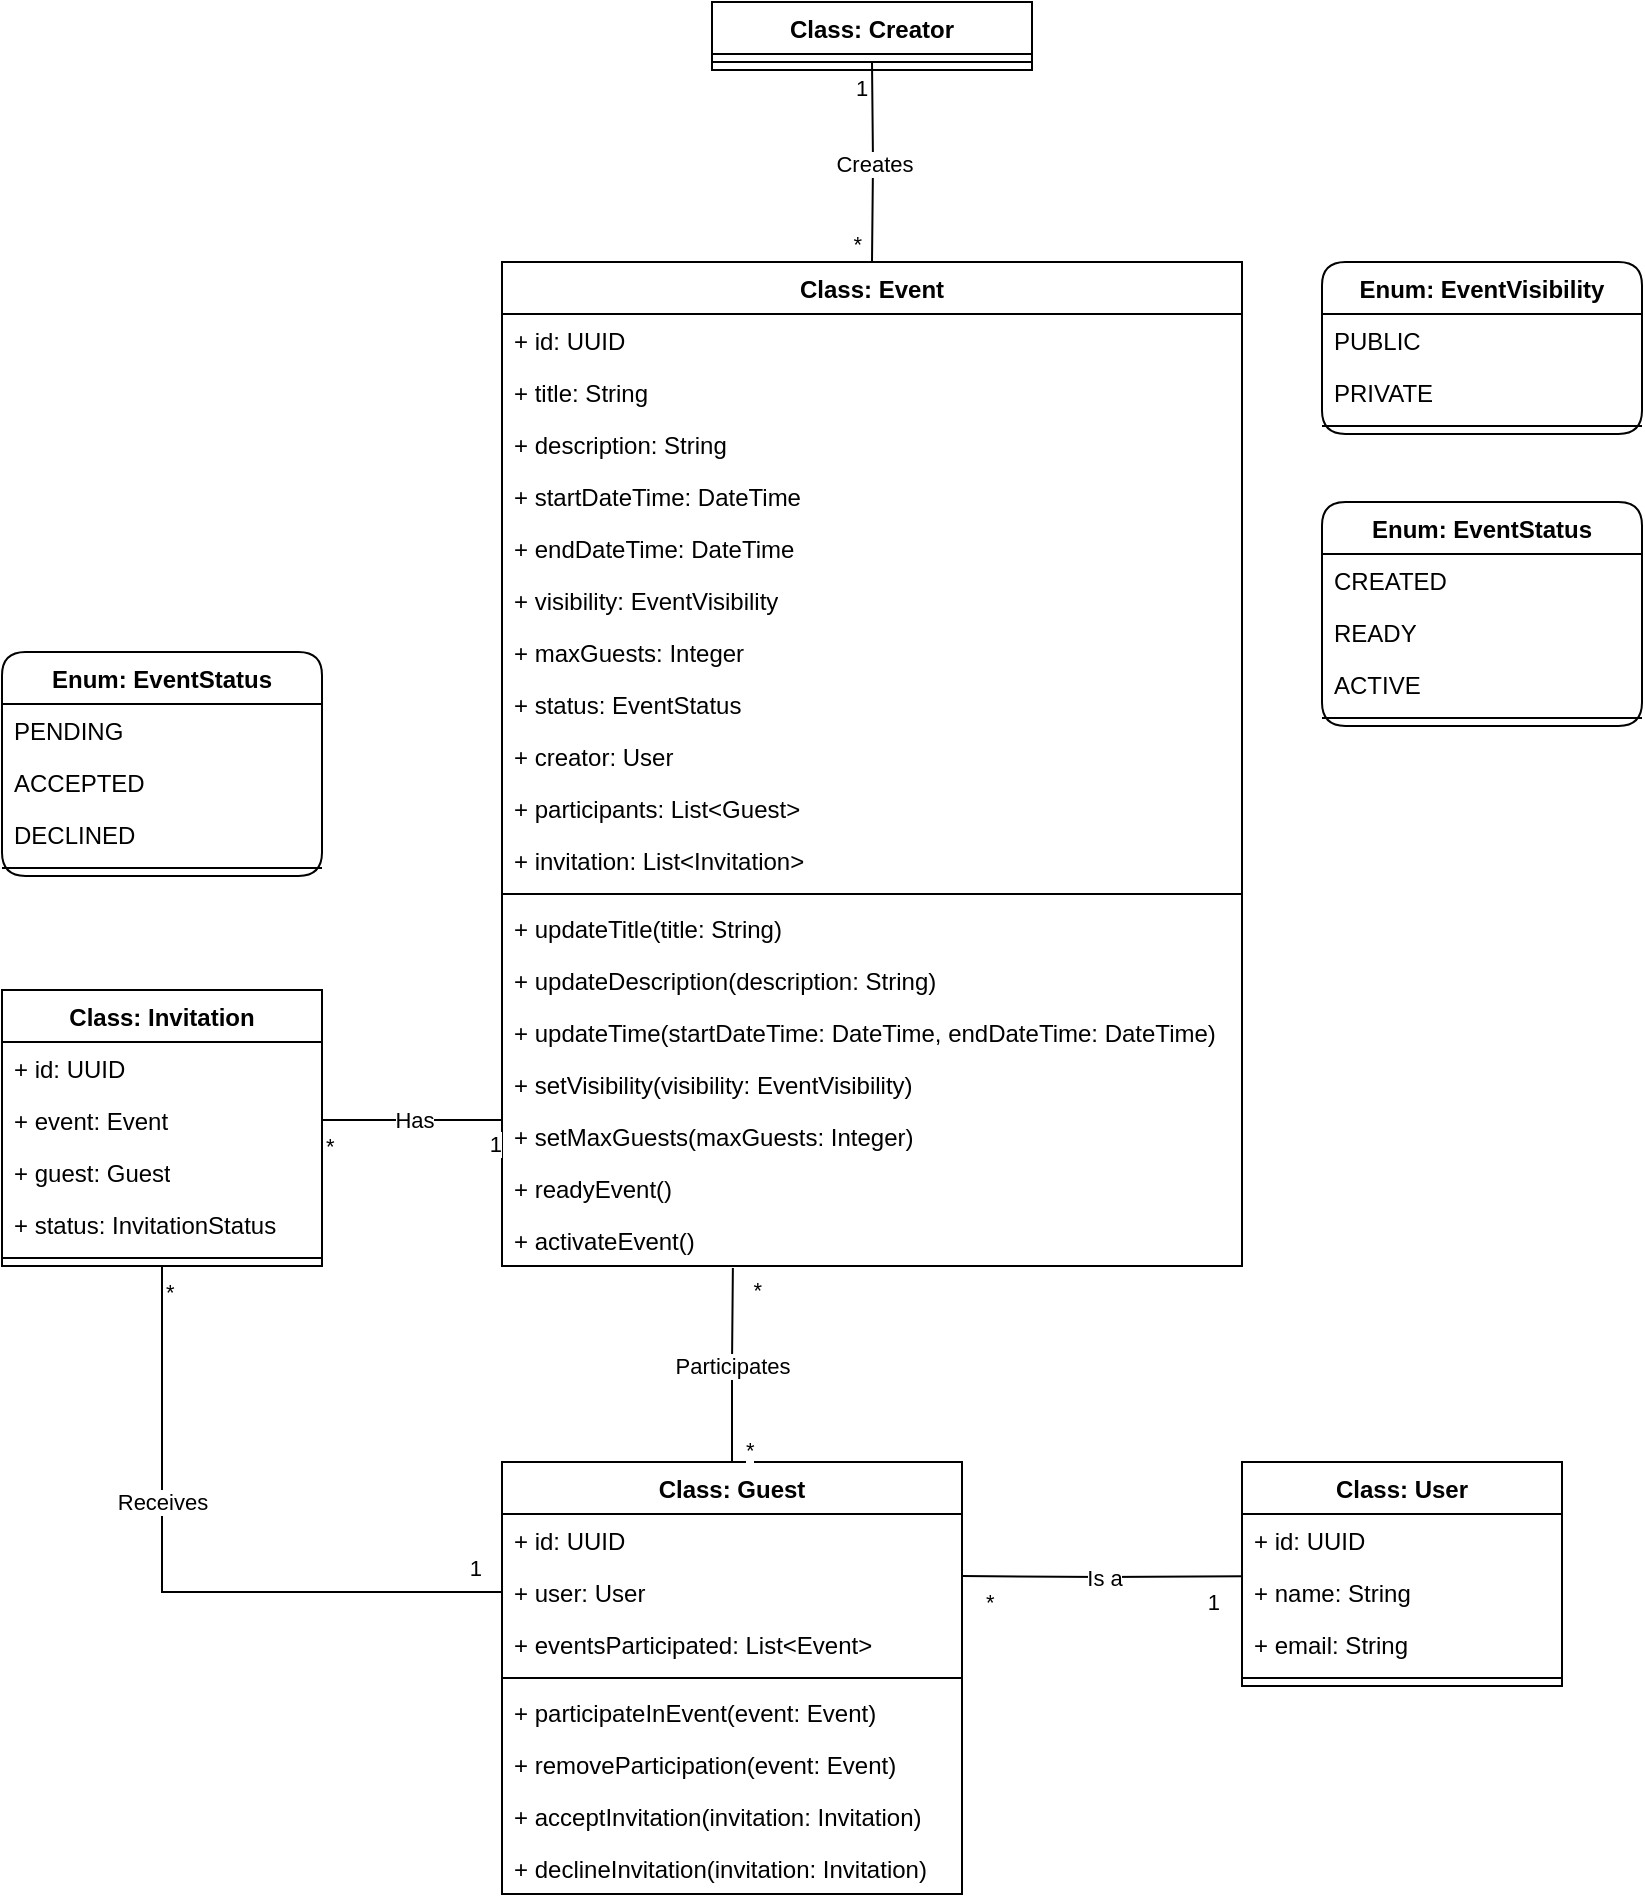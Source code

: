 <mxfile version="26.0.13">
  <diagram name="Page-1" id="c4acf3e9-155e-7222-9cf6-157b1a14988f">
    <mxGraphModel dx="3402" dy="1355" grid="1" gridSize="10" guides="1" tooltips="1" connect="1" arrows="1" fold="1" page="1" pageScale="1" pageWidth="850" pageHeight="1100" background="none" math="0" shadow="0">
      <root>
        <mxCell id="0" />
        <mxCell id="1" parent="0" />
        <mxCell id="Xn8EtSYE7OZDHUcA9wgm-10" value="Class: Event" style="swimlane;fontStyle=1;align=center;verticalAlign=top;childLayout=stackLayout;horizontal=1;startSize=26;horizontalStack=0;resizeParent=1;resizeParentMax=0;resizeLast=0;collapsible=1;marginBottom=0;whiteSpace=wrap;html=1;" vertex="1" parent="1">
          <mxGeometry x="250" y="133" width="370" height="502" as="geometry" />
        </mxCell>
        <mxCell id="Xn8EtSYE7OZDHUcA9wgm-13" value="+ id: UUID" style="text;strokeColor=none;fillColor=none;align=left;verticalAlign=top;spacingLeft=4;spacingRight=4;overflow=hidden;rotatable=0;points=[[0,0.5],[1,0.5]];portConstraint=eastwest;whiteSpace=wrap;html=1;" vertex="1" parent="Xn8EtSYE7OZDHUcA9wgm-10">
          <mxGeometry y="26" width="370" height="26" as="geometry" />
        </mxCell>
        <mxCell id="Xn8EtSYE7OZDHUcA9wgm-15" value="+ title: String" style="text;strokeColor=none;fillColor=none;align=left;verticalAlign=top;spacingLeft=4;spacingRight=4;overflow=hidden;rotatable=0;points=[[0,0.5],[1,0.5]];portConstraint=eastwest;whiteSpace=wrap;html=1;" vertex="1" parent="Xn8EtSYE7OZDHUcA9wgm-10">
          <mxGeometry y="52" width="370" height="26" as="geometry" />
        </mxCell>
        <mxCell id="Xn8EtSYE7OZDHUcA9wgm-18" value="+ description: String" style="text;strokeColor=none;fillColor=none;align=left;verticalAlign=top;spacingLeft=4;spacingRight=4;overflow=hidden;rotatable=0;points=[[0,0.5],[1,0.5]];portConstraint=eastwest;whiteSpace=wrap;html=1;" vertex="1" parent="Xn8EtSYE7OZDHUcA9wgm-10">
          <mxGeometry y="78" width="370" height="26" as="geometry" />
        </mxCell>
        <mxCell id="Xn8EtSYE7OZDHUcA9wgm-17" value="+ startDateTime: DateTime" style="text;strokeColor=none;fillColor=none;align=left;verticalAlign=top;spacingLeft=4;spacingRight=4;overflow=hidden;rotatable=0;points=[[0,0.5],[1,0.5]];portConstraint=eastwest;whiteSpace=wrap;html=1;" vertex="1" parent="Xn8EtSYE7OZDHUcA9wgm-10">
          <mxGeometry y="104" width="370" height="26" as="geometry" />
        </mxCell>
        <mxCell id="Xn8EtSYE7OZDHUcA9wgm-16" value="+ endDateTime: DateTime" style="text;strokeColor=none;fillColor=none;align=left;verticalAlign=top;spacingLeft=4;spacingRight=4;overflow=hidden;rotatable=0;points=[[0,0.5],[1,0.5]];portConstraint=eastwest;whiteSpace=wrap;html=1;" vertex="1" parent="Xn8EtSYE7OZDHUcA9wgm-10">
          <mxGeometry y="130" width="370" height="26" as="geometry" />
        </mxCell>
        <mxCell id="Xn8EtSYE7OZDHUcA9wgm-14" value="+ visibility: EventVisibility" style="text;strokeColor=none;fillColor=none;align=left;verticalAlign=top;spacingLeft=4;spacingRight=4;overflow=hidden;rotatable=0;points=[[0,0.5],[1,0.5]];portConstraint=eastwest;whiteSpace=wrap;html=1;" vertex="1" parent="Xn8EtSYE7OZDHUcA9wgm-10">
          <mxGeometry y="156" width="370" height="26" as="geometry" />
        </mxCell>
        <mxCell id="Xn8EtSYE7OZDHUcA9wgm-19" value="+ maxGuests: Integer" style="text;strokeColor=none;fillColor=none;align=left;verticalAlign=top;spacingLeft=4;spacingRight=4;overflow=hidden;rotatable=0;points=[[0,0.5],[1,0.5]];portConstraint=eastwest;whiteSpace=wrap;html=1;" vertex="1" parent="Xn8EtSYE7OZDHUcA9wgm-10">
          <mxGeometry y="182" width="370" height="26" as="geometry" />
        </mxCell>
        <mxCell id="Xn8EtSYE7OZDHUcA9wgm-25" value="+ status: EventStatus" style="text;strokeColor=none;fillColor=none;align=left;verticalAlign=top;spacingLeft=4;spacingRight=4;overflow=hidden;rotatable=0;points=[[0,0.5],[1,0.5]];portConstraint=eastwest;whiteSpace=wrap;html=1;" vertex="1" parent="Xn8EtSYE7OZDHUcA9wgm-10">
          <mxGeometry y="208" width="370" height="26" as="geometry" />
        </mxCell>
        <mxCell id="Xn8EtSYE7OZDHUcA9wgm-27" value="+ creator: User" style="text;strokeColor=none;fillColor=none;align=left;verticalAlign=top;spacingLeft=4;spacingRight=4;overflow=hidden;rotatable=0;points=[[0,0.5],[1,0.5]];portConstraint=eastwest;whiteSpace=wrap;html=1;" vertex="1" parent="Xn8EtSYE7OZDHUcA9wgm-10">
          <mxGeometry y="234" width="370" height="26" as="geometry" />
        </mxCell>
        <mxCell id="Xn8EtSYE7OZDHUcA9wgm-26" value="+ participants: List&amp;lt;Guest&amp;gt;" style="text;strokeColor=none;fillColor=none;align=left;verticalAlign=top;spacingLeft=4;spacingRight=4;overflow=hidden;rotatable=0;points=[[0,0.5],[1,0.5]];portConstraint=eastwest;whiteSpace=wrap;html=1;" vertex="1" parent="Xn8EtSYE7OZDHUcA9wgm-10">
          <mxGeometry y="260" width="370" height="26" as="geometry" />
        </mxCell>
        <mxCell id="Xn8EtSYE7OZDHUcA9wgm-11" value="+ invitation: List&amp;lt;Invitation&amp;gt;" style="text;strokeColor=none;fillColor=none;align=left;verticalAlign=top;spacingLeft=4;spacingRight=4;overflow=hidden;rotatable=0;points=[[0,0.5],[1,0.5]];portConstraint=eastwest;whiteSpace=wrap;html=1;" vertex="1" parent="Xn8EtSYE7OZDHUcA9wgm-10">
          <mxGeometry y="286" width="370" height="26" as="geometry" />
        </mxCell>
        <mxCell id="Xn8EtSYE7OZDHUcA9wgm-12" value="" style="line;strokeWidth=1;fillColor=none;align=left;verticalAlign=middle;spacingTop=-1;spacingLeft=3;spacingRight=3;rotatable=0;labelPosition=right;points=[];portConstraint=eastwest;strokeColor=inherit;" vertex="1" parent="Xn8EtSYE7OZDHUcA9wgm-10">
          <mxGeometry y="312" width="370" height="8" as="geometry" />
        </mxCell>
        <mxCell id="Xn8EtSYE7OZDHUcA9wgm-28" value="+ updateTitle(title: String)" style="text;strokeColor=none;fillColor=none;align=left;verticalAlign=top;spacingLeft=4;spacingRight=4;overflow=hidden;rotatable=0;points=[[0,0.5],[1,0.5]];portConstraint=eastwest;whiteSpace=wrap;html=1;" vertex="1" parent="Xn8EtSYE7OZDHUcA9wgm-10">
          <mxGeometry y="320" width="370" height="26" as="geometry" />
        </mxCell>
        <mxCell id="Xn8EtSYE7OZDHUcA9wgm-29" value="+ updateDescription(description: String)" style="text;strokeColor=none;fillColor=none;align=left;verticalAlign=top;spacingLeft=4;spacingRight=4;overflow=hidden;rotatable=0;points=[[0,0.5],[1,0.5]];portConstraint=eastwest;whiteSpace=wrap;html=1;" vertex="1" parent="Xn8EtSYE7OZDHUcA9wgm-10">
          <mxGeometry y="346" width="370" height="26" as="geometry" />
        </mxCell>
        <mxCell id="Xn8EtSYE7OZDHUcA9wgm-30" value="+ updateTime(startDateTime: DateTime, endDateTime: DateTime)" style="text;strokeColor=none;fillColor=none;align=left;verticalAlign=top;spacingLeft=4;spacingRight=4;overflow=hidden;rotatable=0;points=[[0,0.5],[1,0.5]];portConstraint=eastwest;whiteSpace=wrap;html=1;" vertex="1" parent="Xn8EtSYE7OZDHUcA9wgm-10">
          <mxGeometry y="372" width="370" height="26" as="geometry" />
        </mxCell>
        <mxCell id="Xn8EtSYE7OZDHUcA9wgm-31" value="+ setVisibility(visibility: EventVisibility)" style="text;strokeColor=none;fillColor=none;align=left;verticalAlign=top;spacingLeft=4;spacingRight=4;overflow=hidden;rotatable=0;points=[[0,0.5],[1,0.5]];portConstraint=eastwest;whiteSpace=wrap;html=1;" vertex="1" parent="Xn8EtSYE7OZDHUcA9wgm-10">
          <mxGeometry y="398" width="370" height="26" as="geometry" />
        </mxCell>
        <mxCell id="Xn8EtSYE7OZDHUcA9wgm-32" value="+ setMaxGuests(maxGuests: Integer)" style="text;strokeColor=none;fillColor=none;align=left;verticalAlign=top;spacingLeft=4;spacingRight=4;overflow=hidden;rotatable=0;points=[[0,0.5],[1,0.5]];portConstraint=eastwest;whiteSpace=wrap;html=1;" vertex="1" parent="Xn8EtSYE7OZDHUcA9wgm-10">
          <mxGeometry y="424" width="370" height="26" as="geometry" />
        </mxCell>
        <mxCell id="Xn8EtSYE7OZDHUcA9wgm-33" value="+ readyEvent()" style="text;strokeColor=none;fillColor=none;align=left;verticalAlign=top;spacingLeft=4;spacingRight=4;overflow=hidden;rotatable=0;points=[[0,0.5],[1,0.5]];portConstraint=eastwest;whiteSpace=wrap;html=1;" vertex="1" parent="Xn8EtSYE7OZDHUcA9wgm-10">
          <mxGeometry y="450" width="370" height="26" as="geometry" />
        </mxCell>
        <mxCell id="Xn8EtSYE7OZDHUcA9wgm-34" value="+ activateEvent()" style="text;strokeColor=none;fillColor=none;align=left;verticalAlign=top;spacingLeft=4;spacingRight=4;overflow=hidden;rotatable=0;points=[[0,0.5],[1,0.5]];portConstraint=eastwest;whiteSpace=wrap;html=1;" vertex="1" parent="Xn8EtSYE7OZDHUcA9wgm-10">
          <mxGeometry y="476" width="370" height="26" as="geometry" />
        </mxCell>
        <mxCell id="Xn8EtSYE7OZDHUcA9wgm-20" value="Enum: EventVisibility" style="swimlane;fontStyle=1;align=center;verticalAlign=top;childLayout=stackLayout;horizontal=1;startSize=26;horizontalStack=0;resizeParent=1;resizeParentMax=0;resizeLast=0;collapsible=1;marginBottom=0;whiteSpace=wrap;html=1;rounded=1;" vertex="1" parent="1">
          <mxGeometry x="660" y="133" width="160" height="86" as="geometry" />
        </mxCell>
        <mxCell id="Xn8EtSYE7OZDHUcA9wgm-24" value="PUBLIC" style="text;strokeColor=none;fillColor=none;align=left;verticalAlign=top;spacingLeft=4;spacingRight=4;overflow=hidden;rotatable=0;points=[[0,0.5],[1,0.5]];portConstraint=eastwest;whiteSpace=wrap;html=1;rounded=0;" vertex="1" parent="Xn8EtSYE7OZDHUcA9wgm-20">
          <mxGeometry y="26" width="160" height="26" as="geometry" />
        </mxCell>
        <mxCell id="Xn8EtSYE7OZDHUcA9wgm-21" value="PRIVATE" style="text;strokeColor=none;fillColor=none;align=left;verticalAlign=top;spacingLeft=4;spacingRight=4;overflow=hidden;rotatable=0;points=[[0,0.5],[1,0.5]];portConstraint=eastwest;whiteSpace=wrap;html=1;" vertex="1" parent="Xn8EtSYE7OZDHUcA9wgm-20">
          <mxGeometry y="52" width="160" height="26" as="geometry" />
        </mxCell>
        <mxCell id="Xn8EtSYE7OZDHUcA9wgm-22" value="" style="line;strokeWidth=1;fillColor=none;align=left;verticalAlign=middle;spacingTop=-1;spacingLeft=3;spacingRight=3;rotatable=0;labelPosition=right;points=[];portConstraint=eastwest;strokeColor=inherit;" vertex="1" parent="Xn8EtSYE7OZDHUcA9wgm-20">
          <mxGeometry y="78" width="160" height="8" as="geometry" />
        </mxCell>
        <mxCell id="Xn8EtSYE7OZDHUcA9wgm-40" value="Enum: EventStatus" style="swimlane;fontStyle=1;align=center;verticalAlign=top;childLayout=stackLayout;horizontal=1;startSize=26;horizontalStack=0;resizeParent=1;resizeParentMax=0;resizeLast=0;collapsible=1;marginBottom=0;whiteSpace=wrap;html=1;rounded=1;" vertex="1" parent="1">
          <mxGeometry x="660" y="253" width="160" height="112" as="geometry" />
        </mxCell>
        <mxCell id="Xn8EtSYE7OZDHUcA9wgm-41" value="CREATED" style="text;strokeColor=none;fillColor=none;align=left;verticalAlign=top;spacingLeft=4;spacingRight=4;overflow=hidden;rotatable=0;points=[[0,0.5],[1,0.5]];portConstraint=eastwest;whiteSpace=wrap;html=1;" vertex="1" parent="Xn8EtSYE7OZDHUcA9wgm-40">
          <mxGeometry y="26" width="160" height="26" as="geometry" />
        </mxCell>
        <mxCell id="Xn8EtSYE7OZDHUcA9wgm-42" value="READY" style="text;strokeColor=none;fillColor=none;align=left;verticalAlign=top;spacingLeft=4;spacingRight=4;overflow=hidden;rotatable=0;points=[[0,0.5],[1,0.5]];portConstraint=eastwest;whiteSpace=wrap;html=1;" vertex="1" parent="Xn8EtSYE7OZDHUcA9wgm-40">
          <mxGeometry y="52" width="160" height="26" as="geometry" />
        </mxCell>
        <mxCell id="Xn8EtSYE7OZDHUcA9wgm-44" value="ACTIVE" style="text;strokeColor=none;fillColor=none;align=left;verticalAlign=top;spacingLeft=4;spacingRight=4;overflow=hidden;rotatable=0;points=[[0,0.5],[1,0.5]];portConstraint=eastwest;whiteSpace=wrap;html=1;" vertex="1" parent="Xn8EtSYE7OZDHUcA9wgm-40">
          <mxGeometry y="78" width="160" height="26" as="geometry" />
        </mxCell>
        <mxCell id="Xn8EtSYE7OZDHUcA9wgm-43" value="" style="line;strokeWidth=1;fillColor=none;align=left;verticalAlign=middle;spacingTop=-1;spacingLeft=3;spacingRight=3;rotatable=0;labelPosition=right;points=[];portConstraint=eastwest;strokeColor=inherit;" vertex="1" parent="Xn8EtSYE7OZDHUcA9wgm-40">
          <mxGeometry y="104" width="160" height="8" as="geometry" />
        </mxCell>
        <mxCell id="Xn8EtSYE7OZDHUcA9wgm-45" value="Class: Creator" style="swimlane;fontStyle=1;align=center;verticalAlign=top;childLayout=stackLayout;horizontal=1;startSize=26;horizontalStack=0;resizeParent=1;resizeParentMax=0;resizeLast=0;collapsible=1;marginBottom=0;whiteSpace=wrap;html=1;" vertex="1" parent="1">
          <mxGeometry x="355" y="3" width="160" height="34" as="geometry" />
        </mxCell>
        <mxCell id="Xn8EtSYE7OZDHUcA9wgm-47" value="" style="line;strokeWidth=1;fillColor=none;align=left;verticalAlign=middle;spacingTop=-1;spacingLeft=3;spacingRight=3;rotatable=0;labelPosition=right;points=[];portConstraint=eastwest;strokeColor=inherit;" vertex="1" parent="Xn8EtSYE7OZDHUcA9wgm-45">
          <mxGeometry y="26" width="160" height="8" as="geometry" />
        </mxCell>
        <mxCell id="Xn8EtSYE7OZDHUcA9wgm-51" value="Class: Guest" style="swimlane;fontStyle=1;align=center;verticalAlign=top;childLayout=stackLayout;horizontal=1;startSize=26;horizontalStack=0;resizeParent=1;resizeParentMax=0;resizeLast=0;collapsible=1;marginBottom=0;whiteSpace=wrap;html=1;" vertex="1" parent="1">
          <mxGeometry x="250" y="733" width="230" height="216" as="geometry" />
        </mxCell>
        <mxCell id="Xn8EtSYE7OZDHUcA9wgm-52" value="+ id: UUID" style="text;strokeColor=none;fillColor=none;align=left;verticalAlign=top;spacingLeft=4;spacingRight=4;overflow=hidden;rotatable=0;points=[[0,0.5],[1,0.5]];portConstraint=eastwest;whiteSpace=wrap;html=1;" vertex="1" parent="Xn8EtSYE7OZDHUcA9wgm-51">
          <mxGeometry y="26" width="230" height="26" as="geometry" />
        </mxCell>
        <mxCell id="Xn8EtSYE7OZDHUcA9wgm-53" value="+ user: User" style="text;strokeColor=none;fillColor=none;align=left;verticalAlign=top;spacingLeft=4;spacingRight=4;overflow=hidden;rotatable=0;points=[[0,0.5],[1,0.5]];portConstraint=eastwest;whiteSpace=wrap;html=1;" vertex="1" parent="Xn8EtSYE7OZDHUcA9wgm-51">
          <mxGeometry y="52" width="230" height="26" as="geometry" />
        </mxCell>
        <mxCell id="Xn8EtSYE7OZDHUcA9wgm-54" value="+ eventsParticipated: List&amp;lt;Event&amp;gt;" style="text;strokeColor=none;fillColor=none;align=left;verticalAlign=top;spacingLeft=4;spacingRight=4;overflow=hidden;rotatable=0;points=[[0,0.5],[1,0.5]];portConstraint=eastwest;whiteSpace=wrap;html=1;" vertex="1" parent="Xn8EtSYE7OZDHUcA9wgm-51">
          <mxGeometry y="78" width="230" height="26" as="geometry" />
        </mxCell>
        <mxCell id="Xn8EtSYE7OZDHUcA9wgm-55" value="" style="line;strokeWidth=1;fillColor=none;align=left;verticalAlign=middle;spacingTop=-1;spacingLeft=3;spacingRight=3;rotatable=0;labelPosition=right;points=[];portConstraint=eastwest;strokeColor=inherit;" vertex="1" parent="Xn8EtSYE7OZDHUcA9wgm-51">
          <mxGeometry y="104" width="230" height="8" as="geometry" />
        </mxCell>
        <mxCell id="Xn8EtSYE7OZDHUcA9wgm-56" value="+ participateInEvent(event: Event)" style="text;strokeColor=none;fillColor=none;align=left;verticalAlign=top;spacingLeft=4;spacingRight=4;overflow=hidden;rotatable=0;points=[[0,0.5],[1,0.5]];portConstraint=eastwest;whiteSpace=wrap;html=1;" vertex="1" parent="Xn8EtSYE7OZDHUcA9wgm-51">
          <mxGeometry y="112" width="230" height="26" as="geometry" />
        </mxCell>
        <mxCell id="Xn8EtSYE7OZDHUcA9wgm-57" value="+ removeParticipation(event: Event)" style="text;strokeColor=none;fillColor=none;align=left;verticalAlign=top;spacingLeft=4;spacingRight=4;overflow=hidden;rotatable=0;points=[[0,0.5],[1,0.5]];portConstraint=eastwest;whiteSpace=wrap;html=1;" vertex="1" parent="Xn8EtSYE7OZDHUcA9wgm-51">
          <mxGeometry y="138" width="230" height="26" as="geometry" />
        </mxCell>
        <mxCell id="Xn8EtSYE7OZDHUcA9wgm-58" value="+ acceptInvitation(invitation: Invitation)" style="text;strokeColor=none;fillColor=none;align=left;verticalAlign=top;spacingLeft=4;spacingRight=4;overflow=hidden;rotatable=0;points=[[0,0.5],[1,0.5]];portConstraint=eastwest;whiteSpace=wrap;html=1;" vertex="1" parent="Xn8EtSYE7OZDHUcA9wgm-51">
          <mxGeometry y="164" width="230" height="26" as="geometry" />
        </mxCell>
        <mxCell id="Xn8EtSYE7OZDHUcA9wgm-59" value="+ declineInvitation(invitation: Invitation)" style="text;strokeColor=none;fillColor=none;align=left;verticalAlign=top;spacingLeft=4;spacingRight=4;overflow=hidden;rotatable=0;points=[[0,0.5],[1,0.5]];portConstraint=eastwest;whiteSpace=wrap;html=1;" vertex="1" parent="Xn8EtSYE7OZDHUcA9wgm-51">
          <mxGeometry y="190" width="230" height="26" as="geometry" />
        </mxCell>
        <mxCell id="Xn8EtSYE7OZDHUcA9wgm-60" value="Class: Invitation" style="swimlane;fontStyle=1;align=center;verticalAlign=top;childLayout=stackLayout;horizontal=1;startSize=26;horizontalStack=0;resizeParent=1;resizeParentMax=0;resizeLast=0;collapsible=1;marginBottom=0;whiteSpace=wrap;html=1;" vertex="1" parent="1">
          <mxGeometry y="497" width="160" height="138" as="geometry" />
        </mxCell>
        <mxCell id="Xn8EtSYE7OZDHUcA9wgm-61" value="+ id: UUID" style="text;strokeColor=none;fillColor=none;align=left;verticalAlign=top;spacingLeft=4;spacingRight=4;overflow=hidden;rotatable=0;points=[[0,0.5],[1,0.5]];portConstraint=eastwest;whiteSpace=wrap;html=1;" vertex="1" parent="Xn8EtSYE7OZDHUcA9wgm-60">
          <mxGeometry y="26" width="160" height="26" as="geometry" />
        </mxCell>
        <mxCell id="Xn8EtSYE7OZDHUcA9wgm-62" value="+ event: Event" style="text;strokeColor=none;fillColor=none;align=left;verticalAlign=top;spacingLeft=4;spacingRight=4;overflow=hidden;rotatable=0;points=[[0,0.5],[1,0.5]];portConstraint=eastwest;whiteSpace=wrap;html=1;" vertex="1" parent="Xn8EtSYE7OZDHUcA9wgm-60">
          <mxGeometry y="52" width="160" height="26" as="geometry" />
        </mxCell>
        <mxCell id="Xn8EtSYE7OZDHUcA9wgm-63" value="+ guest: Guest" style="text;strokeColor=none;fillColor=none;align=left;verticalAlign=top;spacingLeft=4;spacingRight=4;overflow=hidden;rotatable=0;points=[[0,0.5],[1,0.5]];portConstraint=eastwest;whiteSpace=wrap;html=1;" vertex="1" parent="Xn8EtSYE7OZDHUcA9wgm-60">
          <mxGeometry y="78" width="160" height="26" as="geometry" />
        </mxCell>
        <mxCell id="Xn8EtSYE7OZDHUcA9wgm-65" value="+ status: InvitationStatus" style="text;strokeColor=none;fillColor=none;align=left;verticalAlign=top;spacingLeft=4;spacingRight=4;overflow=hidden;rotatable=0;points=[[0,0.5],[1,0.5]];portConstraint=eastwest;whiteSpace=wrap;html=1;" vertex="1" parent="Xn8EtSYE7OZDHUcA9wgm-60">
          <mxGeometry y="104" width="160" height="26" as="geometry" />
        </mxCell>
        <mxCell id="Xn8EtSYE7OZDHUcA9wgm-64" value="" style="line;strokeWidth=1;fillColor=none;align=left;verticalAlign=middle;spacingTop=-1;spacingLeft=3;spacingRight=3;rotatable=0;labelPosition=right;points=[];portConstraint=eastwest;strokeColor=inherit;" vertex="1" parent="Xn8EtSYE7OZDHUcA9wgm-60">
          <mxGeometry y="130" width="160" height="8" as="geometry" />
        </mxCell>
        <mxCell id="Xn8EtSYE7OZDHUcA9wgm-70" value="Enum: EventStatus" style="swimlane;fontStyle=1;align=center;verticalAlign=top;childLayout=stackLayout;horizontal=1;startSize=26;horizontalStack=0;resizeParent=1;resizeParentMax=0;resizeLast=0;collapsible=1;marginBottom=0;whiteSpace=wrap;html=1;rounded=1;" vertex="1" parent="1">
          <mxGeometry y="328" width="160" height="112" as="geometry" />
        </mxCell>
        <mxCell id="Xn8EtSYE7OZDHUcA9wgm-71" value="PENDING" style="text;strokeColor=none;fillColor=none;align=left;verticalAlign=top;spacingLeft=4;spacingRight=4;overflow=hidden;rotatable=0;points=[[0,0.5],[1,0.5]];portConstraint=eastwest;whiteSpace=wrap;html=1;" vertex="1" parent="Xn8EtSYE7OZDHUcA9wgm-70">
          <mxGeometry y="26" width="160" height="26" as="geometry" />
        </mxCell>
        <mxCell id="Xn8EtSYE7OZDHUcA9wgm-72" value="ACCEPTED" style="text;strokeColor=none;fillColor=none;align=left;verticalAlign=top;spacingLeft=4;spacingRight=4;overflow=hidden;rotatable=0;points=[[0,0.5],[1,0.5]];portConstraint=eastwest;whiteSpace=wrap;html=1;" vertex="1" parent="Xn8EtSYE7OZDHUcA9wgm-70">
          <mxGeometry y="52" width="160" height="26" as="geometry" />
        </mxCell>
        <mxCell id="Xn8EtSYE7OZDHUcA9wgm-73" value="DECLINED" style="text;strokeColor=none;fillColor=none;align=left;verticalAlign=top;spacingLeft=4;spacingRight=4;overflow=hidden;rotatable=0;points=[[0,0.5],[1,0.5]];portConstraint=eastwest;whiteSpace=wrap;html=1;" vertex="1" parent="Xn8EtSYE7OZDHUcA9wgm-70">
          <mxGeometry y="78" width="160" height="26" as="geometry" />
        </mxCell>
        <mxCell id="Xn8EtSYE7OZDHUcA9wgm-74" value="" style="line;strokeWidth=1;fillColor=none;align=left;verticalAlign=middle;spacingTop=-1;spacingLeft=3;spacingRight=3;rotatable=0;labelPosition=right;points=[];portConstraint=eastwest;strokeColor=inherit;" vertex="1" parent="Xn8EtSYE7OZDHUcA9wgm-70">
          <mxGeometry y="104" width="160" height="8" as="geometry" />
        </mxCell>
        <mxCell id="Xn8EtSYE7OZDHUcA9wgm-85" value="Creates" style="endArrow=none;html=1;endSize=12;startArrow=none;startSize=14;startFill=0;edgeStyle=orthogonalEdgeStyle;rounded=0;" edge="1" parent="1" target="Xn8EtSYE7OZDHUcA9wgm-10">
          <mxGeometry x="0.005" relative="1" as="geometry">
            <mxPoint x="435" y="33" as="sourcePoint" />
            <mxPoint x="270" y="23" as="targetPoint" />
            <mxPoint as="offset" />
          </mxGeometry>
        </mxCell>
        <mxCell id="Xn8EtSYE7OZDHUcA9wgm-87" value="*" style="edgeLabel;resizable=0;html=1;align=right;verticalAlign=bottom;horizontal=1;" connectable="0" vertex="1" parent="Xn8EtSYE7OZDHUcA9wgm-85">
          <mxGeometry relative="1" as="geometry">
            <mxPoint x="-5" y="49" as="offset" />
          </mxGeometry>
        </mxCell>
        <mxCell id="Xn8EtSYE7OZDHUcA9wgm-86" value="1" style="edgeLabel;resizable=0;html=1;align=left;verticalAlign=top;" connectable="0" vertex="1" parent="Xn8EtSYE7OZDHUcA9wgm-85">
          <mxGeometry x="-1" relative="1" as="geometry">
            <mxPoint x="-10" as="offset" />
          </mxGeometry>
        </mxCell>
        <mxCell id="Xn8EtSYE7OZDHUcA9wgm-91" value="Has" style="endArrow=none;html=1;endSize=12;startArrow=none;startSize=14;startFill=0;edgeStyle=orthogonalEdgeStyle;rounded=0;entryX=0;entryY=0.145;entryDx=0;entryDy=0;entryPerimeter=0;exitX=1;exitY=0.5;exitDx=0;exitDy=0;" edge="1" parent="1" source="Xn8EtSYE7OZDHUcA9wgm-62" target="Xn8EtSYE7OZDHUcA9wgm-32">
          <mxGeometry relative="1" as="geometry">
            <mxPoint x="30" y="703" as="sourcePoint" />
            <mxPoint x="190" y="703" as="targetPoint" />
            <Array as="points">
              <mxPoint x="250" y="562" />
            </Array>
          </mxGeometry>
        </mxCell>
        <mxCell id="Xn8EtSYE7OZDHUcA9wgm-92" value="*" style="edgeLabel;resizable=0;html=1;align=left;verticalAlign=top;" connectable="0" vertex="1" parent="Xn8EtSYE7OZDHUcA9wgm-91">
          <mxGeometry x="-1" relative="1" as="geometry" />
        </mxCell>
        <mxCell id="Xn8EtSYE7OZDHUcA9wgm-93" value="1" style="edgeLabel;resizable=0;html=1;align=right;verticalAlign=top;" connectable="0" vertex="1" parent="Xn8EtSYE7OZDHUcA9wgm-91">
          <mxGeometry x="1" relative="1" as="geometry" />
        </mxCell>
        <mxCell id="Xn8EtSYE7OZDHUcA9wgm-94" value="Participates" style="endArrow=none;html=1;endSize=12;startArrow=none;startSize=14;startFill=0;edgeStyle=orthogonalEdgeStyle;rounded=0;entryX=0.312;entryY=1.038;entryDx=0;entryDy=0;entryPerimeter=0;exitX=0.5;exitY=0;exitDx=0;exitDy=0;" edge="1" parent="1" source="Xn8EtSYE7OZDHUcA9wgm-51" target="Xn8EtSYE7OZDHUcA9wgm-34">
          <mxGeometry relative="1" as="geometry">
            <mxPoint x="130" y="700.01" as="sourcePoint" />
            <mxPoint x="471.36" y="602.998" as="targetPoint" />
          </mxGeometry>
        </mxCell>
        <mxCell id="Xn8EtSYE7OZDHUcA9wgm-95" value="*" style="edgeLabel;resizable=0;html=1;align=left;verticalAlign=top;" connectable="0" vertex="1" parent="Xn8EtSYE7OZDHUcA9wgm-94">
          <mxGeometry relative="1" as="geometry">
            <mxPoint x="5" y="29" as="offset" />
          </mxGeometry>
        </mxCell>
        <mxCell id="Xn8EtSYE7OZDHUcA9wgm-96" value="*" style="edgeLabel;resizable=0;html=1;align=right;verticalAlign=top;" connectable="0" vertex="1" parent="Xn8EtSYE7OZDHUcA9wgm-94">
          <mxGeometry relative="1" as="geometry">
            <mxPoint x="15" y="-51" as="offset" />
          </mxGeometry>
        </mxCell>
        <mxCell id="Xn8EtSYE7OZDHUcA9wgm-97" value="Receives" style="endArrow=none;html=1;endSize=12;startArrow=none;startSize=14;startFill=0;edgeStyle=orthogonalEdgeStyle;rounded=0;exitX=0.5;exitY=1;exitDx=0;exitDy=0;entryX=0;entryY=0.5;entryDx=0;entryDy=0;" edge="1" parent="1" source="Xn8EtSYE7OZDHUcA9wgm-60" target="Xn8EtSYE7OZDHUcA9wgm-53">
          <mxGeometry x="-0.291" relative="1" as="geometry">
            <mxPoint x="40" y="773" as="sourcePoint" />
            <mxPoint x="200" y="773" as="targetPoint" />
            <mxPoint as="offset" />
          </mxGeometry>
        </mxCell>
        <mxCell id="Xn8EtSYE7OZDHUcA9wgm-98" value="*" style="edgeLabel;resizable=0;html=1;align=left;verticalAlign=top;" connectable="0" vertex="1" parent="Xn8EtSYE7OZDHUcA9wgm-97">
          <mxGeometry x="-1" relative="1" as="geometry" />
        </mxCell>
        <mxCell id="Xn8EtSYE7OZDHUcA9wgm-99" value="1" style="edgeLabel;resizable=0;html=1;align=right;verticalAlign=top;" connectable="0" vertex="1" parent="Xn8EtSYE7OZDHUcA9wgm-97">
          <mxGeometry x="1" relative="1" as="geometry">
            <mxPoint x="-10" y="-25" as="offset" />
          </mxGeometry>
        </mxCell>
        <mxCell id="Xn8EtSYE7OZDHUcA9wgm-100" value="Class: User" style="swimlane;fontStyle=1;align=center;verticalAlign=top;childLayout=stackLayout;horizontal=1;startSize=26;horizontalStack=0;resizeParent=1;resizeParentMax=0;resizeLast=0;collapsible=1;marginBottom=0;whiteSpace=wrap;html=1;" vertex="1" parent="1">
          <mxGeometry x="620" y="733" width="160" height="112" as="geometry" />
        </mxCell>
        <mxCell id="Xn8EtSYE7OZDHUcA9wgm-101" value="+ id: UUID" style="text;strokeColor=none;fillColor=none;align=left;verticalAlign=top;spacingLeft=4;spacingRight=4;overflow=hidden;rotatable=0;points=[[0,0.5],[1,0.5]];portConstraint=eastwest;whiteSpace=wrap;html=1;" vertex="1" parent="Xn8EtSYE7OZDHUcA9wgm-100">
          <mxGeometry y="26" width="160" height="26" as="geometry" />
        </mxCell>
        <mxCell id="Xn8EtSYE7OZDHUcA9wgm-102" value="+ name: String" style="text;strokeColor=none;fillColor=none;align=left;verticalAlign=top;spacingLeft=4;spacingRight=4;overflow=hidden;rotatable=0;points=[[0,0.5],[1,0.5]];portConstraint=eastwest;whiteSpace=wrap;html=1;" vertex="1" parent="Xn8EtSYE7OZDHUcA9wgm-100">
          <mxGeometry y="52" width="160" height="26" as="geometry" />
        </mxCell>
        <mxCell id="Xn8EtSYE7OZDHUcA9wgm-103" value="+ email: String" style="text;strokeColor=none;fillColor=none;align=left;verticalAlign=top;spacingLeft=4;spacingRight=4;overflow=hidden;rotatable=0;points=[[0,0.5],[1,0.5]];portConstraint=eastwest;whiteSpace=wrap;html=1;" vertex="1" parent="Xn8EtSYE7OZDHUcA9wgm-100">
          <mxGeometry y="78" width="160" height="26" as="geometry" />
        </mxCell>
        <mxCell id="Xn8EtSYE7OZDHUcA9wgm-104" value="" style="line;strokeWidth=1;fillColor=none;align=left;verticalAlign=middle;spacingTop=-1;spacingLeft=3;spacingRight=3;rotatable=0;labelPosition=right;points=[];portConstraint=eastwest;strokeColor=inherit;" vertex="1" parent="Xn8EtSYE7OZDHUcA9wgm-100">
          <mxGeometry y="104" width="160" height="8" as="geometry" />
        </mxCell>
        <mxCell id="Xn8EtSYE7OZDHUcA9wgm-105" value="Is a" style="endArrow=none;html=1;endSize=12;startArrow=none;startSize=14;startFill=0;edgeStyle=orthogonalEdgeStyle;rounded=0;entryX=0.003;entryY=0.197;entryDx=0;entryDy=0;entryPerimeter=0;" edge="1" parent="1" target="Xn8EtSYE7OZDHUcA9wgm-102">
          <mxGeometry relative="1" as="geometry">
            <mxPoint x="480" y="790" as="sourcePoint" />
            <mxPoint x="610" y="1033" as="targetPoint" />
          </mxGeometry>
        </mxCell>
        <mxCell id="Xn8EtSYE7OZDHUcA9wgm-106" value="*" style="edgeLabel;resizable=0;html=1;align=left;verticalAlign=top;" connectable="0" vertex="1" parent="Xn8EtSYE7OZDHUcA9wgm-105">
          <mxGeometry x="-1" relative="1" as="geometry">
            <mxPoint x="10" as="offset" />
          </mxGeometry>
        </mxCell>
        <mxCell id="Xn8EtSYE7OZDHUcA9wgm-107" value="1" style="edgeLabel;resizable=0;html=1;align=right;verticalAlign=top;" connectable="0" vertex="1" parent="Xn8EtSYE7OZDHUcA9wgm-105">
          <mxGeometry x="1" relative="1" as="geometry">
            <mxPoint x="-11" as="offset" />
          </mxGeometry>
        </mxCell>
      </root>
    </mxGraphModel>
  </diagram>
</mxfile>
